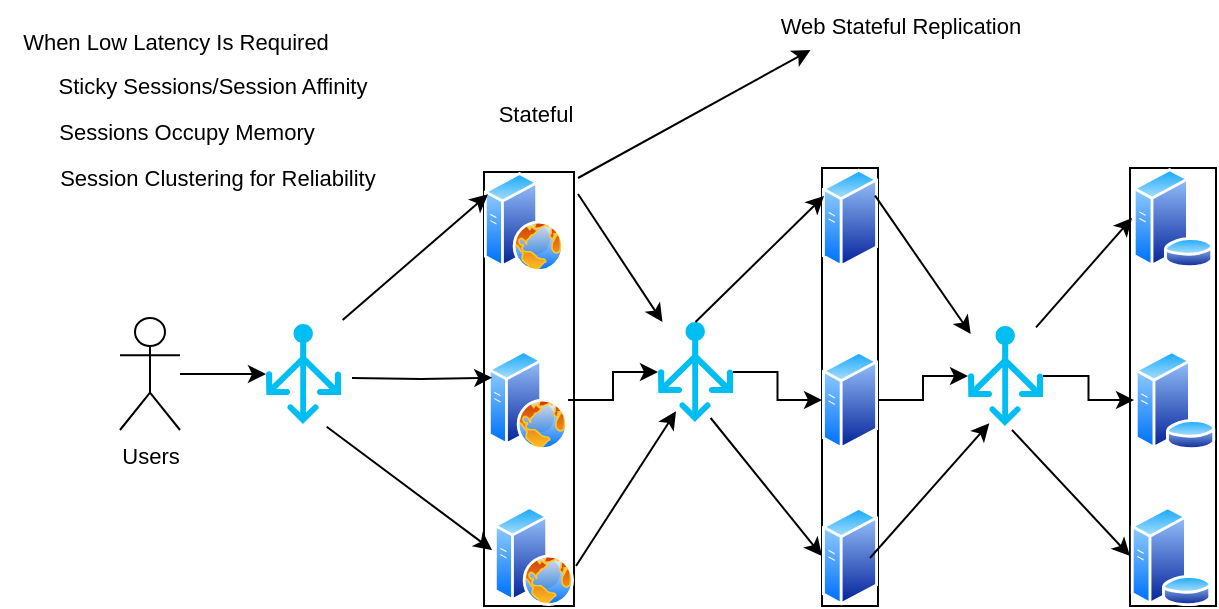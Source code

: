 <mxfile version="22.1.7" type="github">
  <diagram name="Page-1" id="W3egZTGLbJBQ-ZvbNnxN">
    <mxGraphModel dx="794" dy="456" grid="1" gridSize="10" guides="1" tooltips="1" connect="1" arrows="1" fold="1" page="1" pageScale="1" pageWidth="850" pageHeight="1100" math="0" shadow="0">
      <root>
        <mxCell id="0" />
        <mxCell id="1" parent="0" />
        <mxCell id="aS6O0uANGYLPyMVkly2j-1" value="" style="group;strokeColor=default;" vertex="1" connectable="0" parent="1">
          <mxGeometry x="301" y="236" width="45" height="217" as="geometry" />
        </mxCell>
        <mxCell id="aS6O0uANGYLPyMVkly2j-2" value="" style="image;aspect=fixed;perimeter=ellipsePerimeter;html=1;align=center;shadow=0;dashed=0;spacingTop=3;image=img/lib/active_directory/web_server.svg;strokeColor=default;" vertex="1" parent="aS6O0uANGYLPyMVkly2j-1">
          <mxGeometry x="2" y="89" width="40" height="50" as="geometry" />
        </mxCell>
        <mxCell id="aS6O0uANGYLPyMVkly2j-3" value="" style="image;aspect=fixed;perimeter=ellipsePerimeter;html=1;align=center;shadow=0;dashed=0;spacingTop=3;image=img/lib/active_directory/web_server.svg;strokeColor=default;" vertex="1" parent="aS6O0uANGYLPyMVkly2j-1">
          <mxGeometry width="40" height="50" as="geometry" />
        </mxCell>
        <mxCell id="aS6O0uANGYLPyMVkly2j-4" value="" style="image;aspect=fixed;perimeter=ellipsePerimeter;html=1;align=center;shadow=0;dashed=0;spacingTop=3;image=img/lib/active_directory/web_server.svg;strokeColor=default;" vertex="1" parent="aS6O0uANGYLPyMVkly2j-1">
          <mxGeometry x="5" y="167" width="40" height="50" as="geometry" />
        </mxCell>
        <mxCell id="aS6O0uANGYLPyMVkly2j-5" value="" style="group;strokeColor=default;" vertex="1" connectable="0" parent="1">
          <mxGeometry x="470" y="234" width="28" height="219" as="geometry" />
        </mxCell>
        <mxCell id="aS6O0uANGYLPyMVkly2j-6" value="" style="image;aspect=fixed;perimeter=ellipsePerimeter;html=1;align=center;shadow=0;dashed=0;spacingTop=3;image=img/lib/active_directory/generic_server.svg;" vertex="1" parent="aS6O0uANGYLPyMVkly2j-5">
          <mxGeometry y="91" width="28.0" height="50" as="geometry" />
        </mxCell>
        <mxCell id="aS6O0uANGYLPyMVkly2j-7" value="" style="image;aspect=fixed;perimeter=ellipsePerimeter;html=1;align=center;shadow=0;dashed=0;spacingTop=3;image=img/lib/active_directory/generic_server.svg;" vertex="1" parent="aS6O0uANGYLPyMVkly2j-5">
          <mxGeometry y="169" width="28.0" height="50" as="geometry" />
        </mxCell>
        <mxCell id="aS6O0uANGYLPyMVkly2j-8" value="" style="image;aspect=fixed;perimeter=ellipsePerimeter;html=1;align=center;shadow=0;dashed=0;spacingTop=3;image=img/lib/active_directory/generic_server.svg;" vertex="1" parent="aS6O0uANGYLPyMVkly2j-5">
          <mxGeometry width="28.0" height="50" as="geometry" />
        </mxCell>
        <mxCell id="aS6O0uANGYLPyMVkly2j-9" value="" style="group;strokeColor=default;" vertex="1" connectable="0" parent="1">
          <mxGeometry x="624" y="234" width="43" height="219" as="geometry" />
        </mxCell>
        <mxCell id="aS6O0uANGYLPyMVkly2j-10" value="" style="image;aspect=fixed;perimeter=ellipsePerimeter;html=1;align=center;shadow=0;dashed=0;spacingTop=3;image=img/lib/active_directory/database_server.svg;" vertex="1" parent="aS6O0uANGYLPyMVkly2j-9">
          <mxGeometry x="2" y="91" width="41" height="50" as="geometry" />
        </mxCell>
        <mxCell id="aS6O0uANGYLPyMVkly2j-11" value="" style="image;aspect=fixed;perimeter=ellipsePerimeter;html=1;align=center;shadow=0;dashed=0;spacingTop=3;image=img/lib/active_directory/database_server.svg;" vertex="1" parent="aS6O0uANGYLPyMVkly2j-9">
          <mxGeometry x="1" width="41" height="50" as="geometry" />
        </mxCell>
        <mxCell id="aS6O0uANGYLPyMVkly2j-12" value="" style="image;aspect=fixed;perimeter=ellipsePerimeter;html=1;align=center;shadow=0;dashed=0;spacingTop=3;image=img/lib/active_directory/database_server.svg;" vertex="1" parent="aS6O0uANGYLPyMVkly2j-9">
          <mxGeometry y="169" width="41" height="50" as="geometry" />
        </mxCell>
        <mxCell id="aS6O0uANGYLPyMVkly2j-13" value="Web Stateful Replication" style="text;html=1;strokeColor=none;fillColor=none;align=center;verticalAlign=middle;whiteSpace=wrap;rounded=0;fontSize=11;fontFamily=Helvetica;fontColor=default;" vertex="1" parent="1">
          <mxGeometry x="419" y="150" width="181" height="25" as="geometry" />
        </mxCell>
        <mxCell id="aS6O0uANGYLPyMVkly2j-17" value="Stateful" style="text;html=1;strokeColor=none;fillColor=none;align=center;verticalAlign=middle;whiteSpace=wrap;rounded=0;fontSize=11;fontFamily=Helvetica;fontColor=default;" vertex="1" parent="1">
          <mxGeometry x="297" y="192" width="60" height="30" as="geometry" />
        </mxCell>
        <mxCell id="aS6O0uANGYLPyMVkly2j-18" style="edgeStyle=orthogonalEdgeStyle;shape=connector;rounded=0;orthogonalLoop=1;jettySize=auto;html=1;entryX=0;entryY=0.25;entryDx=0;entryDy=0;labelBackgroundColor=default;strokeColor=default;align=center;verticalAlign=middle;fontFamily=Helvetica;fontSize=11;fontColor=default;endArrow=classic;" edge="1" parent="1" target="aS6O0uANGYLPyMVkly2j-2">
          <mxGeometry relative="1" as="geometry">
            <mxPoint x="235" y="339" as="sourcePoint" />
          </mxGeometry>
        </mxCell>
        <mxCell id="aS6O0uANGYLPyMVkly2j-19" value="" style="edgeStyle=orthogonalEdgeStyle;shape=connector;rounded=0;orthogonalLoop=1;jettySize=auto;html=1;labelBackgroundColor=default;strokeColor=default;align=center;verticalAlign=middle;fontFamily=Helvetica;fontSize=11;fontColor=default;endArrow=classic;" edge="1" parent="1" source="aS6O0uANGYLPyMVkly2j-20" target="aS6O0uANGYLPyMVkly2j-25">
          <mxGeometry relative="1" as="geometry" />
        </mxCell>
        <mxCell id="aS6O0uANGYLPyMVkly2j-20" value="Users" style="shape=umlActor;verticalLabelPosition=bottom;verticalAlign=top;html=1;outlineConnect=0;fontFamily=Helvetica;fontSize=11;fontColor=default;" vertex="1" parent="1">
          <mxGeometry x="119" y="309" width="30" height="56" as="geometry" />
        </mxCell>
        <mxCell id="aS6O0uANGYLPyMVkly2j-21" value="" style="endArrow=classic;html=1;rounded=0;labelBackgroundColor=default;strokeColor=default;align=center;verticalAlign=middle;fontFamily=Helvetica;fontSize=11;fontColor=default;shape=connector;entryX=0;entryY=0.25;entryDx=0;entryDy=0;exitX=1.022;exitY=-0.04;exitDx=0;exitDy=0;exitPerimeter=0;" edge="1" parent="1" source="aS6O0uANGYLPyMVkly2j-25">
          <mxGeometry width="50" height="50" relative="1" as="geometry">
            <mxPoint x="149" y="326.667" as="sourcePoint" />
            <mxPoint x="302.97" y="247.182" as="targetPoint" />
          </mxGeometry>
        </mxCell>
        <mxCell id="aS6O0uANGYLPyMVkly2j-22" value="" style="endArrow=classic;html=1;rounded=0;labelBackgroundColor=default;strokeColor=default;align=center;verticalAlign=middle;fontFamily=Helvetica;fontSize=11;fontColor=default;shape=connector;exitX=0.809;exitY=1.027;exitDx=0;exitDy=0;exitPerimeter=0;" edge="1" parent="1" source="aS6O0uANGYLPyMVkly2j-25">
          <mxGeometry width="50" height="50" relative="1" as="geometry">
            <mxPoint x="150" y="355" as="sourcePoint" />
            <mxPoint x="305" y="425" as="targetPoint" />
          </mxGeometry>
        </mxCell>
        <mxCell id="aS6O0uANGYLPyMVkly2j-25" value="" style="verticalLabelPosition=bottom;html=1;verticalAlign=top;align=center;strokeColor=none;fillColor=#00BEF2;shape=mxgraph.azure.load_balancer_generic;pointerEvents=1;fontFamily=Helvetica;fontSize=11;fontColor=default;" vertex="1" parent="1">
          <mxGeometry x="192" y="312" width="37.5" height="50" as="geometry" />
        </mxCell>
        <mxCell id="aS6O0uANGYLPyMVkly2j-26" value="" style="edgeStyle=orthogonalEdgeStyle;shape=connector;rounded=0;orthogonalLoop=1;jettySize=auto;html=1;labelBackgroundColor=default;strokeColor=default;align=center;verticalAlign=middle;fontFamily=Helvetica;fontSize=11;fontColor=default;endArrow=classic;" edge="1" parent="1" source="aS6O0uANGYLPyMVkly2j-27" target="aS6O0uANGYLPyMVkly2j-6">
          <mxGeometry relative="1" as="geometry" />
        </mxCell>
        <mxCell id="aS6O0uANGYLPyMVkly2j-27" value="" style="verticalLabelPosition=bottom;html=1;verticalAlign=top;align=center;strokeColor=none;fillColor=#00BEF2;shape=mxgraph.azure.load_balancer_generic;pointerEvents=1;fontFamily=Helvetica;fontSize=11;fontColor=default;" vertex="1" parent="1">
          <mxGeometry x="388" y="311" width="37.5" height="50" as="geometry" />
        </mxCell>
        <mxCell id="aS6O0uANGYLPyMVkly2j-28" value="" style="edgeStyle=orthogonalEdgeStyle;shape=connector;rounded=0;orthogonalLoop=1;jettySize=auto;html=1;labelBackgroundColor=default;strokeColor=default;align=center;verticalAlign=middle;fontFamily=Helvetica;fontSize=11;fontColor=default;endArrow=classic;" edge="1" parent="1" source="aS6O0uANGYLPyMVkly2j-2" target="aS6O0uANGYLPyMVkly2j-27">
          <mxGeometry relative="1" as="geometry" />
        </mxCell>
        <mxCell id="aS6O0uANGYLPyMVkly2j-29" value="" style="endArrow=classic;html=1;rounded=0;labelBackgroundColor=default;strokeColor=default;align=center;verticalAlign=middle;fontFamily=Helvetica;fontSize=11;fontColor=default;shape=connector;" edge="1" parent="1" target="aS6O0uANGYLPyMVkly2j-27">
          <mxGeometry width="50" height="50" relative="1" as="geometry">
            <mxPoint x="348" y="247" as="sourcePoint" />
            <mxPoint x="398" y="197" as="targetPoint" />
          </mxGeometry>
        </mxCell>
        <mxCell id="aS6O0uANGYLPyMVkly2j-30" value="" style="endArrow=classic;html=1;rounded=0;labelBackgroundColor=default;strokeColor=default;align=center;verticalAlign=middle;fontFamily=Helvetica;fontSize=11;fontColor=default;shape=connector;entryX=0.24;entryY=0.893;entryDx=0;entryDy=0;entryPerimeter=0;" edge="1" parent="1" target="aS6O0uANGYLPyMVkly2j-27">
          <mxGeometry width="50" height="50" relative="1" as="geometry">
            <mxPoint x="347" y="433" as="sourcePoint" />
            <mxPoint x="397" y="383" as="targetPoint" />
          </mxGeometry>
        </mxCell>
        <mxCell id="aS6O0uANGYLPyMVkly2j-31" value="" style="endArrow=classic;html=1;rounded=0;labelBackgroundColor=default;strokeColor=default;align=center;verticalAlign=middle;fontFamily=Helvetica;fontSize=11;fontColor=default;shape=connector;exitX=0.5;exitY=0;exitDx=0;exitDy=0;exitPerimeter=0;" edge="1" parent="1" source="aS6O0uANGYLPyMVkly2j-27">
          <mxGeometry width="50" height="50" relative="1" as="geometry">
            <mxPoint x="421" y="298" as="sourcePoint" />
            <mxPoint x="471" y="248" as="targetPoint" />
          </mxGeometry>
        </mxCell>
        <mxCell id="aS6O0uANGYLPyMVkly2j-32" value="" style="endArrow=classic;html=1;rounded=0;labelBackgroundColor=default;strokeColor=default;align=center;verticalAlign=middle;fontFamily=Helvetica;fontSize=11;fontColor=default;shape=connector;exitX=0.702;exitY=0.96;exitDx=0;exitDy=0;exitPerimeter=0;entryX=0;entryY=0.5;entryDx=0;entryDy=0;" edge="1" parent="1" source="aS6O0uANGYLPyMVkly2j-27" target="aS6O0uANGYLPyMVkly2j-7">
          <mxGeometry width="50" height="50" relative="1" as="geometry">
            <mxPoint x="425" y="421" as="sourcePoint" />
            <mxPoint x="475" y="371" as="targetPoint" />
          </mxGeometry>
        </mxCell>
        <mxCell id="aS6O0uANGYLPyMVkly2j-33" value="" style="edgeStyle=orthogonalEdgeStyle;shape=connector;rounded=0;orthogonalLoop=1;jettySize=auto;html=1;labelBackgroundColor=default;strokeColor=default;align=center;verticalAlign=middle;fontFamily=Helvetica;fontSize=11;fontColor=default;endArrow=classic;" edge="1" parent="1" source="aS6O0uANGYLPyMVkly2j-34" target="aS6O0uANGYLPyMVkly2j-10">
          <mxGeometry relative="1" as="geometry" />
        </mxCell>
        <mxCell id="aS6O0uANGYLPyMVkly2j-34" value="" style="verticalLabelPosition=bottom;html=1;verticalAlign=top;align=center;strokeColor=none;fillColor=#00BEF2;shape=mxgraph.azure.load_balancer_generic;pointerEvents=1;fontFamily=Helvetica;fontSize=11;fontColor=default;" vertex="1" parent="1">
          <mxGeometry x="543" y="313" width="37.5" height="50" as="geometry" />
        </mxCell>
        <mxCell id="aS6O0uANGYLPyMVkly2j-35" value="" style="endArrow=classic;html=1;rounded=0;labelBackgroundColor=default;strokeColor=default;align=center;verticalAlign=middle;fontFamily=Helvetica;fontSize=11;fontColor=default;shape=connector;exitX=1;exitY=0.25;exitDx=0;exitDy=0;entryX=0.036;entryY=0.08;entryDx=0;entryDy=0;entryPerimeter=0;" edge="1" parent="1" source="aS6O0uANGYLPyMVkly2j-8" target="aS6O0uANGYLPyMVkly2j-34">
          <mxGeometry width="50" height="50" relative="1" as="geometry">
            <mxPoint x="511" y="355" as="sourcePoint" />
            <mxPoint x="561" y="305" as="targetPoint" />
          </mxGeometry>
        </mxCell>
        <mxCell id="aS6O0uANGYLPyMVkly2j-36" value="" style="endArrow=classic;html=1;rounded=0;labelBackgroundColor=default;strokeColor=default;align=center;verticalAlign=middle;fontFamily=Helvetica;fontSize=11;fontColor=default;shape=connector;entryX=0.284;entryY=0.973;entryDx=0;entryDy=0;entryPerimeter=0;" edge="1" parent="1" target="aS6O0uANGYLPyMVkly2j-34">
          <mxGeometry width="50" height="50" relative="1" as="geometry">
            <mxPoint x="494" y="429" as="sourcePoint" />
            <mxPoint x="544" y="379" as="targetPoint" />
          </mxGeometry>
        </mxCell>
        <mxCell id="aS6O0uANGYLPyMVkly2j-37" value="" style="edgeStyle=orthogonalEdgeStyle;shape=connector;rounded=0;orthogonalLoop=1;jettySize=auto;html=1;labelBackgroundColor=default;strokeColor=default;align=center;verticalAlign=middle;fontFamily=Helvetica;fontSize=11;fontColor=default;endArrow=classic;" edge="1" parent="1" source="aS6O0uANGYLPyMVkly2j-6" target="aS6O0uANGYLPyMVkly2j-34">
          <mxGeometry relative="1" as="geometry" />
        </mxCell>
        <mxCell id="aS6O0uANGYLPyMVkly2j-38" value="" style="endArrow=classic;html=1;rounded=0;labelBackgroundColor=default;strokeColor=default;align=center;verticalAlign=middle;fontFamily=Helvetica;fontSize=11;fontColor=default;shape=connector;entryX=0;entryY=0.5;entryDx=0;entryDy=0;exitX=0.907;exitY=0.013;exitDx=0;exitDy=0;exitPerimeter=0;" edge="1" parent="1" source="aS6O0uANGYLPyMVkly2j-34" target="aS6O0uANGYLPyMVkly2j-11">
          <mxGeometry width="50" height="50" relative="1" as="geometry">
            <mxPoint x="561" y="302" as="sourcePoint" />
            <mxPoint x="611" y="252" as="targetPoint" />
          </mxGeometry>
        </mxCell>
        <mxCell id="aS6O0uANGYLPyMVkly2j-39" value="" style="endArrow=classic;html=1;rounded=0;labelBackgroundColor=default;strokeColor=default;align=center;verticalAlign=middle;fontFamily=Helvetica;fontSize=11;fontColor=default;shape=connector;entryX=0;entryY=0.5;entryDx=0;entryDy=0;" edge="1" parent="1" target="aS6O0uANGYLPyMVkly2j-12">
          <mxGeometry width="50" height="50" relative="1" as="geometry">
            <mxPoint x="565" y="365" as="sourcePoint" />
            <mxPoint x="611" y="305" as="targetPoint" />
          </mxGeometry>
        </mxCell>
        <mxCell id="aS6O0uANGYLPyMVkly2j-40" value="When Low Latency Is Required" style="text;html=1;strokeColor=none;fillColor=none;align=center;verticalAlign=middle;whiteSpace=wrap;rounded=0;fontSize=11;fontFamily=Helvetica;fontColor=default;" vertex="1" parent="1">
          <mxGeometry x="59" y="156" width="176" height="30" as="geometry" />
        </mxCell>
        <mxCell id="aS6O0uANGYLPyMVkly2j-41" value="Sticky Sessions/Session Affinity" style="text;html=1;strokeColor=none;fillColor=none;align=center;verticalAlign=middle;whiteSpace=wrap;rounded=0;fontSize=11;fontFamily=Helvetica;fontColor=default;" vertex="1" parent="1">
          <mxGeometry x="73" y="178" width="185" height="30" as="geometry" />
        </mxCell>
        <mxCell id="aS6O0uANGYLPyMVkly2j-46" value="Sessions Occupy Memory" style="text;html=1;strokeColor=none;fillColor=none;align=center;verticalAlign=middle;whiteSpace=wrap;rounded=0;fontSize=11;fontFamily=Helvetica;fontColor=default;" vertex="1" parent="1">
          <mxGeometry x="60" y="201" width="185" height="30" as="geometry" />
        </mxCell>
        <mxCell id="aS6O0uANGYLPyMVkly2j-47" value="" style="endArrow=classic;html=1;rounded=0;entryX=0.25;entryY=1;entryDx=0;entryDy=0;" edge="1" parent="1" target="aS6O0uANGYLPyMVkly2j-13">
          <mxGeometry width="50" height="50" relative="1" as="geometry">
            <mxPoint x="348" y="239" as="sourcePoint" />
            <mxPoint x="398" y="189" as="targetPoint" />
          </mxGeometry>
        </mxCell>
        <mxCell id="aS6O0uANGYLPyMVkly2j-48" value="Session Clustering for Reliability&amp;nbsp;" style="text;html=1;strokeColor=none;fillColor=none;align=center;verticalAlign=middle;whiteSpace=wrap;rounded=0;fontSize=11;fontFamily=Helvetica;fontColor=default;" vertex="1" parent="1">
          <mxGeometry x="77" y="224" width="185" height="30" as="geometry" />
        </mxCell>
      </root>
    </mxGraphModel>
  </diagram>
</mxfile>

